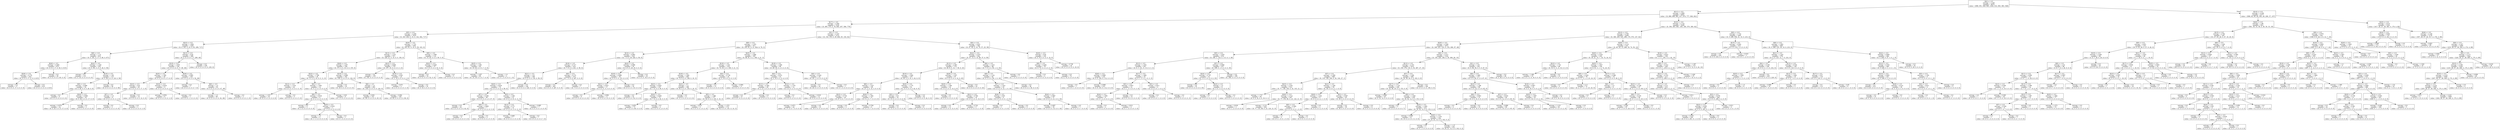 digraph Tree {
node [shape=box] ;
0 [label="X[2] <= 0.5\nentropy = 3.169\nsamples = 8670\nvalue = [998, 951, 928, 965, 1000, 914, 983, 983, 948]"] ;
1 [label="X[11] <= 0.5\nentropy = 2.969\nsamples = 6493\nvalue = [0, 889, 868, 881, 417, 874, 777, 946, 841]"] ;
0 -> 1 [labeldistance=2.5, labelangle=45, headlabel="True"] ;
2 [label="X[17] <= 0.5\nentropy = 2.584\nsamples = 3194\nvalue = [0, 495, 375, 0, 78, 694, 207, 566, 779]"] ;
1 -> 2 ;
3 [label="X[5] <= 0.5\nentropy = 2.208\nsamples = 1919\nvalue = [0, 343, 222, 0, 33, 0, 142, 462, 717]"] ;
2 -> 3 ;
4 [label="X[23] <= 0.5\nentropy = 1.694\nsamples = 1283\nvalue = [0, 0, 161, 0, 23, 0, 83, 299, 717]"] ;
3 -> 4 ;
5 [label="X[8] <= 0.5\nentropy = 1.15\nsamples = 915\nvalue = [0, 0, 161, 0, 17, 0, 66, 0, 671]"] ;
4 -> 5 ;
6 [label="X[20] <= 0.5\nentropy = 0.494\nsamples = 672\nvalue = [0, 0, 0, 0, 17, 0, 40, 0, 615]"] ;
5 -> 6 ;
7 [label="X[26] <= 0.5\nentropy = 0.179\nsamples = 632\nvalue = [0, 0, 0, 0, 17, 0, 0, 0, 615]"] ;
6 -> 7 ;
8 [label="entropy = 0.0\nsamples = 17\nvalue = [0, 0, 0, 0, 17, 0, 0, 0, 0]"] ;
7 -> 8 ;
9 [label="entropy = 0.0\nsamples = 615\nvalue = [0, 0, 0, 0, 0, 0, 0, 0, 615]"] ;
7 -> 9 ;
10 [label="entropy = 0.0\nsamples = 40\nvalue = [0, 0, 0, 0, 0, 0, 40, 0, 0]"] ;
6 -> 10 ;
11 [label="X[22] <= 0.5\nentropy = 1.226\nsamples = 243\nvalue = [0, 0, 161, 0, 0, 0, 26, 0, 56]"] ;
5 -> 11 ;
12 [label="entropy = 0.0\nsamples = 133\nvalue = [0, 0, 133, 0, 0, 0, 0, 0, 0]"] ;
11 -> 12 ;
13 [label="X[19] <= 0.5\nentropy = 1.49\nsamples = 110\nvalue = [0, 0, 28, 0, 0, 0, 26, 0, 56]"] ;
11 -> 13 ;
14 [label="X[9] <= 0.5\nentropy = 0.999\nsamples = 54\nvalue = [0, 0, 28, 0, 0, 0, 26, 0, 0]"] ;
13 -> 14 ;
15 [label="entropy = 0.0\nsamples = 9\nvalue = [0, 0, 0, 0, 0, 0, 9, 0, 0]"] ;
14 -> 15 ;
16 [label="X[24] <= 0.5\nentropy = 0.956\nsamples = 45\nvalue = [0, 0, 28, 0, 0, 0, 17, 0, 0]"] ;
14 -> 16 ;
17 [label="entropy = 0.974\nsamples = 42\nvalue = [0, 0, 25, 0, 0, 0, 17, 0, 0]"] ;
16 -> 17 ;
18 [label="entropy = 0.0\nsamples = 3\nvalue = [0, 0, 3, 0, 0, 0, 0, 0, 0]"] ;
16 -> 18 ;
19 [label="entropy = 0.0\nsamples = 56\nvalue = [0, 0, 0, 0, 0, 0, 0, 0, 56]"] ;
13 -> 19 ;
20 [label="X[13] <= 0.5\nentropy = 0.92\nsamples = 368\nvalue = [0, 0, 0, 0, 6, 0, 17, 299, 46]"] ;
4 -> 20 ;
21 [label="X[19] <= 0.5\nentropy = 1.635\nsamples = 129\nvalue = [0, 0, 0, 0, 6, 0, 17, 60, 46]"] ;
20 -> 21 ;
22 [label="X[25] <= 0.5\nentropy = 1.392\nsamples = 29\nvalue = [0, 0, 0, 0, 6, 0, 17, 6, 0]"] ;
21 -> 22 ;
23 [label="X[10] <= 0.5\nentropy = 0.61\nsamples = 20\nvalue = [0, 0, 0, 0, 0, 0, 17, 3, 0]"] ;
22 -> 23 ;
24 [label="X[7] <= 0.5\nentropy = 1.0\nsamples = 6\nvalue = [0, 0, 0, 0, 0, 0, 3, 3, 0]"] ;
23 -> 24 ;
25 [label="entropy = 0.0\nsamples = 3\nvalue = [0, 0, 0, 0, 0, 0, 3, 0, 0]"] ;
24 -> 25 ;
26 [label="entropy = 0.0\nsamples = 3\nvalue = [0, 0, 0, 0, 0, 0, 0, 3, 0]"] ;
24 -> 26 ;
27 [label="entropy = 0.0\nsamples = 14\nvalue = [0, 0, 0, 0, 0, 0, 14, 0, 0]"] ;
23 -> 27 ;
28 [label="X[16] <= 0.5\nentropy = 0.918\nsamples = 9\nvalue = [0, 0, 0, 0, 6, 0, 0, 3, 0]"] ;
22 -> 28 ;
29 [label="entropy = 0.954\nsamples = 8\nvalue = [0, 0, 0, 0, 5, 0, 0, 3, 0]"] ;
28 -> 29 ;
30 [label="entropy = 0.0\nsamples = 1\nvalue = [0, 0, 0, 0, 1, 0, 0, 0, 0]"] ;
28 -> 30 ;
31 [label="X[26] <= 0.5\nentropy = 0.995\nsamples = 100\nvalue = [0, 0, 0, 0, 0, 0, 0, 54, 46]"] ;
21 -> 31 ;
32 [label="entropy = 0.0\nsamples = 7\nvalue = [0, 0, 0, 0, 0, 0, 0, 7, 0]"] ;
31 -> 32 ;
33 [label="X[8] <= 0.5\nentropy = 1.0\nsamples = 93\nvalue = [0, 0, 0, 0, 0, 0, 0, 47, 46]"] ;
31 -> 33 ;
34 [label="entropy = 1.0\nsamples = 90\nvalue = [0, 0, 0, 0, 0, 0, 0, 44, 46]"] ;
33 -> 34 ;
35 [label="entropy = 0.0\nsamples = 3\nvalue = [0, 0, 0, 0, 0, 0, 0, 3, 0]"] ;
33 -> 35 ;
36 [label="entropy = 0.0\nsamples = 239\nvalue = [0, 0, 0, 0, 0, 0, 0, 239, 0]"] ;
20 -> 36 ;
37 [label="X[20] <= 0.5\nentropy = 1.721\nsamples = 636\nvalue = [0, 343, 61, 0, 10, 0, 59, 163, 0]"] ;
3 -> 37 ;
38 [label="X[13] <= 0.5\nentropy = 1.237\nsamples = 517\nvalue = [0, 328, 21, 0, 10, 0, 0, 158, 0]"] ;
37 -> 38 ;
39 [label="X[26] <= 0.5\nentropy = 1.207\nsamples = 338\nvalue = [0, 171, 2, 0, 10, 0, 0, 155, 0]"] ;
38 -> 39 ;
40 [label="X[22] <= 0.5\nentropy = 1.798\nsamples = 36\nvalue = [0, 13, 2, 0, 10, 0, 0, 11, 0]"] ;
39 -> 40 ;
41 [label="X[12] <= 0.5\nentropy = 1.516\nsamples = 24\nvalue = [0, 8, 0, 0, 5, 0, 0, 11, 0]"] ;
40 -> 41 ;
42 [label="entropy = 1.557\nsamples = 19\nvalue = [0, 8, 0, 0, 5, 0, 0, 6, 0]"] ;
41 -> 42 ;
43 [label="entropy = 0.0\nsamples = 5\nvalue = [0, 0, 0, 0, 0, 0, 0, 5, 0]"] ;
41 -> 43 ;
44 [label="X[0] <= 0.5\nentropy = 1.483\nsamples = 12\nvalue = [0, 5, 2, 0, 5, 0, 0, 0, 0]"] ;
40 -> 44 ;
45 [label="X[8] <= 0.5\nentropy = 0.918\nsamples = 6\nvalue = [0, 4, 2, 0, 0, 0, 0, 0, 0]"] ;
44 -> 45 ;
46 [label="entropy = 0.0\nsamples = 3\nvalue = [0, 3, 0, 0, 0, 0, 0, 0, 0]"] ;
45 -> 46 ;
47 [label="X[25] <= 0.5\nentropy = 0.918\nsamples = 3\nvalue = [0, 1, 2, 0, 0, 0, 0, 0, 0]"] ;
45 -> 47 ;
48 [label="entropy = 1.0\nsamples = 2\nvalue = [0, 1, 1, 0, 0, 0, 0, 0, 0]"] ;
47 -> 48 ;
49 [label="entropy = 0.0\nsamples = 1\nvalue = [0, 0, 1, 0, 0, 0, 0, 0, 0]"] ;
47 -> 49 ;
50 [label="entropy = 0.65\nsamples = 6\nvalue = [0, 1, 0, 0, 5, 0, 0, 0, 0]"] ;
44 -> 50 ;
51 [label="X[19] <= 0.5\nentropy = 0.998\nsamples = 302\nvalue = [0, 158, 0, 0, 0, 0, 0, 144, 0]"] ;
39 -> 51 ;
52 [label="entropy = 0.0\nsamples = 19\nvalue = [0, 19, 0, 0, 0, 0, 0, 0, 0]"] ;
51 -> 52 ;
53 [label="X[6] <= 0.5\nentropy = 1.0\nsamples = 283\nvalue = [0, 139, 0, 0, 0, 0, 0, 144, 0]"] ;
51 -> 53 ;
54 [label="entropy = 0.991\nsamples = 101\nvalue = [0, 56, 0, 0, 0, 0, 0, 45, 0]"] ;
53 -> 54 ;
55 [label="entropy = 0.994\nsamples = 182\nvalue = [0, 83, 0, 0, 0, 0, 0, 99, 0]"] ;
53 -> 55 ;
56 [label="X[23] <= 0.5\nentropy = 0.608\nsamples = 179\nvalue = [0, 157, 19, 0, 0, 0, 0, 3, 0]"] ;
38 -> 56 ;
57 [label="entropy = 0.0\nsamples = 155\nvalue = [0, 155, 0, 0, 0, 0, 0, 0, 0]"] ;
56 -> 57 ;
58 [label="X[19] <= 0.5\nentropy = 0.941\nsamples = 24\nvalue = [0, 2, 19, 0, 0, 0, 0, 3, 0]"] ;
56 -> 58 ;
59 [label="entropy = 0.971\nsamples = 5\nvalue = [0, 2, 0, 0, 0, 0, 0, 3, 0]"] ;
58 -> 59 ;
60 [label="entropy = 0.0\nsamples = 19\nvalue = [0, 0, 19, 0, 0, 0, 0, 0, 0]"] ;
58 -> 60 ;
61 [label="X[9] <= 0.5\nentropy = 1.599\nsamples = 119\nvalue = [0, 15, 40, 0, 0, 0, 59, 5, 0]"] ;
37 -> 61 ;
62 [label="X[22] <= 0.5\nentropy = 0.429\nsamples = 57\nvalue = [0, 5, 0, 0, 0, 0, 52, 0, 0]"] ;
61 -> 62 ;
63 [label="entropy = 0.0\nsamples = 52\nvalue = [0, 0, 0, 0, 0, 0, 52, 0, 0]"] ;
62 -> 63 ;
64 [label="entropy = 0.0\nsamples = 5\nvalue = [0, 5, 0, 0, 0, 0, 0, 0, 0]"] ;
62 -> 64 ;
65 [label="X[25] <= 0.5\nentropy = 1.481\nsamples = 62\nvalue = [0, 10, 40, 0, 0, 0, 7, 5, 0]"] ;
61 -> 65 ;
66 [label="entropy = 1.457\nsamples = 60\nvalue = [0, 10, 39, 0, 0, 0, 7, 4, 0]"] ;
65 -> 66 ;
67 [label="entropy = 1.0\nsamples = 2\nvalue = [0, 0, 1, 0, 0, 0, 0, 1, 0]"] ;
65 -> 67 ;
68 [label="X[1] <= 0.5\nentropy = 2.107\nsamples = 1275\nvalue = [0, 152, 153, 0, 45, 694, 65, 104, 62]"] ;
2 -> 68 ;
69 [label="X[8] <= 0.5\nentropy = 1.553\nsamples = 911\nvalue = [0, 105, 61, 0, 31, 624, 8, 79, 3]"] ;
68 -> 69 ;
70 [label="X[14] <= 0.5\nentropy = 0.962\nsamples = 524\nvalue = [0, 7, 0, 0, 29, 426, 4, 58, 0]"] ;
69 -> 70 ;
71 [label="X[18] <= 0.5\nentropy = 0.717\nsamples = 470\nvalue = [0, 7, 0, 0, 0, 401, 4, 58, 0]"] ;
70 -> 71 ;
72 [label="X[21] <= 0.5\nentropy = 1.01\nsamples = 196\nvalue = [0, 0, 0, 0, 0, 134, 4, 58, 0]"] ;
71 -> 72 ;
73 [label="X[20] <= 0.5\nentropy = 0.818\nsamples = 70\nvalue = [0, 0, 0, 0, 0, 8, 4, 58, 0]"] ;
72 -> 73 ;
74 [label="X[7] <= 0.5\nentropy = 0.246\nsamples = 49\nvalue = [0, 0, 0, 0, 0, 2, 0, 47, 0]"] ;
73 -> 74 ;
75 [label="entropy = 0.0\nsamples = 42\nvalue = [0, 0, 0, 0, 0, 0, 0, 42, 0]"] ;
74 -> 75 ;
76 [label="X[9] <= 0.5\nentropy = 0.863\nsamples = 7\nvalue = [0, 0, 0, 0, 0, 2, 0, 5, 0]"] ;
74 -> 76 ;
77 [label="entropy = 0.0\nsamples = 5\nvalue = [0, 0, 0, 0, 0, 0, 0, 5, 0]"] ;
76 -> 77 ;
78 [label="entropy = 0.0\nsamples = 2\nvalue = [0, 0, 0, 0, 0, 2, 0, 0, 0]"] ;
76 -> 78 ;
79 [label="X[3] <= 0.5\nentropy = 1.461\nsamples = 21\nvalue = [0, 0, 0, 0, 0, 6, 4, 11, 0]"] ;
73 -> 79 ;
80 [label="X[12] <= 0.5\nentropy = 0.75\nsamples = 14\nvalue = [0, 0, 0, 0, 0, 3, 0, 11, 0]"] ;
79 -> 80 ;
81 [label="entropy = 0.985\nsamples = 7\nvalue = [0, 0, 0, 0, 0, 3, 0, 4, 0]"] ;
80 -> 81 ;
82 [label="entropy = 0.0\nsamples = 7\nvalue = [0, 0, 0, 0, 0, 0, 0, 7, 0]"] ;
80 -> 82 ;
83 [label="entropy = 0.985\nsamples = 7\nvalue = [0, 0, 0, 0, 0, 3, 4, 0, 0]"] ;
79 -> 83 ;
84 [label="entropy = 0.0\nsamples = 126\nvalue = [0, 0, 0, 0, 0, 126, 0, 0, 0]"] ;
72 -> 84 ;
85 [label="X[6] <= 0.5\nentropy = 0.172\nsamples = 274\nvalue = [0, 7, 0, 0, 0, 267, 0, 0, 0]"] ;
71 -> 85 ;
86 [label="entropy = 0.0\nsamples = 267\nvalue = [0, 0, 0, 0, 0, 267, 0, 0, 0]"] ;
85 -> 86 ;
87 [label="entropy = 0.0\nsamples = 7\nvalue = [0, 7, 0, 0, 0, 0, 0, 0, 0]"] ;
85 -> 87 ;
88 [label="X[22] <= 0.5\nentropy = 0.996\nsamples = 54\nvalue = [0, 0, 0, 0, 29, 25, 0, 0, 0]"] ;
70 -> 88 ;
89 [label="X[18] <= 0.5\nentropy = 0.888\nsamples = 36\nvalue = [0, 0, 0, 0, 11, 25, 0, 0, 0]"] ;
88 -> 89 ;
90 [label="X[21] <= 0.5\nentropy = 0.937\nsamples = 17\nvalue = [0, 0, 0, 0, 11, 6, 0, 0, 0]"] ;
89 -> 90 ;
91 [label="entropy = 0.0\nsamples = 6\nvalue = [0, 0, 0, 0, 6, 0, 0, 0, 0]"] ;
90 -> 91 ;
92 [label="entropy = 0.994\nsamples = 11\nvalue = [0, 0, 0, 0, 5, 6, 0, 0, 0]"] ;
90 -> 92 ;
93 [label="entropy = 0.0\nsamples = 19\nvalue = [0, 0, 0, 0, 0, 19, 0, 0, 0]"] ;
89 -> 93 ;
94 [label="entropy = 0.0\nsamples = 18\nvalue = [0, 0, 0, 0, 18, 0, 0, 0, 0]"] ;
88 -> 94 ;
95 [label="X[25] <= 0.5\nentropy = 1.806\nsamples = 387\nvalue = [0, 98, 61, 0, 2, 198, 4, 21, 3]"] ;
69 -> 95 ;
96 [label="X[19] <= 0.5\nentropy = 1.521\nsamples = 319\nvalue = [0, 72, 25, 0, 0, 198, 0, 21, 3]"] ;
95 -> 96 ;
97 [label="X[18] <= 0.5\nentropy = 1.292\nsamples = 295\nvalue = [0, 72, 6, 0, 0, 198, 0, 16, 3]"] ;
96 -> 97 ;
98 [label="X[23] <= 0.5\nentropy = 0.655\nsamples = 107\nvalue = [0, 7, 6, 0, 0, 94, 0, 0, 0]"] ;
97 -> 98 ;
99 [label="entropy = 0.0\nsamples = 32\nvalue = [0, 0, 0, 0, 0, 32, 0, 0, 0]"] ;
98 -> 99 ;
100 [label="X[24] <= 0.5\nentropy = 0.838\nsamples = 75\nvalue = [0, 7, 6, 0, 0, 62, 0, 0, 0]"] ;
98 -> 100 ;
101 [label="entropy = 0.853\nsamples = 73\nvalue = [0, 7, 6, 0, 0, 60, 0, 0, 0]"] ;
100 -> 101 ;
102 [label="entropy = 0.0\nsamples = 2\nvalue = [0, 0, 0, 0, 0, 2, 0, 0, 0]"] ;
100 -> 102 ;
103 [label="X[23] <= 0.5\nentropy = 1.4\nsamples = 188\nvalue = [0, 65, 0, 0, 0, 104, 0, 16, 3]"] ;
97 -> 103 ;
104 [label="entropy = 0.0\nsamples = 11\nvalue = [0, 11, 0, 0, 0, 0, 0, 0, 0]"] ;
103 -> 104 ;
105 [label="X[5] <= 0.5\nentropy = 1.386\nsamples = 177\nvalue = [0, 54, 0, 0, 0, 104, 0, 16, 3]"] ;
103 -> 105 ;
106 [label="entropy = 0.971\nsamples = 5\nvalue = [0, 0, 0, 0, 0, 3, 0, 2, 0]"] ;
105 -> 106 ;
107 [label="entropy = 1.372\nsamples = 172\nvalue = [0, 54, 0, 0, 0, 101, 0, 14, 3]"] ;
105 -> 107 ;
108 [label="X[4] <= 0.5\nentropy = 0.738\nsamples = 24\nvalue = [0, 0, 19, 0, 0, 0, 0, 5, 0]"] ;
96 -> 108 ;
109 [label="entropy = 0.0\nsamples = 13\nvalue = [0, 0, 13, 0, 0, 0, 0, 0, 0]"] ;
108 -> 109 ;
110 [label="entropy = 0.994\nsamples = 11\nvalue = [0, 0, 6, 0, 0, 0, 0, 5, 0]"] ;
108 -> 110 ;
111 [label="X[19] <= 0.5\nentropy = 1.406\nsamples = 68\nvalue = [0, 26, 36, 0, 2, 0, 4, 0, 0]"] ;
95 -> 111 ;
112 [label="X[4] <= 0.5\nentropy = 0.972\nsamples = 43\nvalue = [0, 2, 35, 0, 2, 0, 4, 0, 0]"] ;
111 -> 112 ;
113 [label="X[13] <= 0.5\nentropy = 0.362\nsamples = 29\nvalue = [0, 2, 27, 0, 0, 0, 0, 0, 0]"] ;
112 -> 113 ;
114 [label="entropy = 0.0\nsamples = 27\nvalue = [0, 0, 27, 0, 0, 0, 0, 0, 0]"] ;
113 -> 114 ;
115 [label="entropy = 0.0\nsamples = 2\nvalue = [0, 2, 0, 0, 0, 0, 0, 0, 0]"] ;
113 -> 115 ;
116 [label="X[12] <= 0.5\nentropy = 1.379\nsamples = 14\nvalue = [0, 0, 8, 0, 2, 0, 4, 0, 0]"] ;
112 -> 116 ;
117 [label="entropy = 0.0\nsamples = 2\nvalue = [0, 0, 0, 0, 2, 0, 0, 0, 0]"] ;
116 -> 117 ;
118 [label="entropy = 0.918\nsamples = 12\nvalue = [0, 0, 8, 0, 0, 0, 4, 0, 0]"] ;
116 -> 118 ;
119 [label="X[4] <= 0.5\nentropy = 0.242\nsamples = 25\nvalue = [0, 24, 1, 0, 0, 0, 0, 0, 0]"] ;
111 -> 119 ;
120 [label="entropy = 0.0\nsamples = 24\nvalue = [0, 24, 0, 0, 0, 0, 0, 0, 0]"] ;
119 -> 120 ;
121 [label="entropy = 0.0\nsamples = 1\nvalue = [0, 0, 1, 0, 0, 0, 0, 0, 0]"] ;
119 -> 121 ;
122 [label="X[4] <= 0.5\nentropy = 2.631\nsamples = 364\nvalue = [0, 47, 92, 0, 14, 70, 57, 25, 59]"] ;
68 -> 122 ;
123 [label="X[22] <= 0.5\nentropy = 2.474\nsamples = 262\nvalue = [0, 47, 13, 0, 14, 66, 57, 6, 59]"] ;
122 -> 123 ;
124 [label="X[13] <= 0.5\nentropy = 2.363\nsamples = 174\nvalue = [0, 40, 8, 0, 14, 7, 56, 6, 43]"] ;
123 -> 124 ;
125 [label="X[10] <= 0.5\nentropy = 1.929\nsamples = 107\nvalue = [0, 40, 2, 0, 14, 3, 42, 6, 0]"] ;
124 -> 125 ;
126 [label="X[8] <= 0.5\nentropy = 1.427\nsamples = 46\nvalue = [0, 27, 2, 0, 14, 3, 0, 0, 0]"] ;
125 -> 126 ;
127 [label="X[23] <= 0.5\nentropy = 0.734\nsamples = 34\nvalue = [0, 27, 0, 0, 7, 0, 0, 0, 0]"] ;
126 -> 127 ;
128 [label="entropy = 0.871\nsamples = 24\nvalue = [0, 17, 0, 0, 7, 0, 0, 0, 0]"] ;
127 -> 128 ;
129 [label="entropy = 0.0\nsamples = 10\nvalue = [0, 10, 0, 0, 0, 0, 0, 0, 0]"] ;
127 -> 129 ;
130 [label="X[20] <= 0.5\nentropy = 1.384\nsamples = 12\nvalue = [0, 0, 2, 0, 7, 3, 0, 0, 0]"] ;
126 -> 130 ;
131 [label="entropy = 0.0\nsamples = 3\nvalue = [0, 0, 0, 0, 0, 3, 0, 0, 0]"] ;
130 -> 131 ;
132 [label="entropy = 0.764\nsamples = 9\nvalue = [0, 0, 2, 0, 7, 0, 0, 0, 0]"] ;
130 -> 132 ;
133 [label="X[20] <= 0.5\nentropy = 1.175\nsamples = 61\nvalue = [0, 13, 0, 0, 0, 0, 42, 6, 0]"] ;
125 -> 133 ;
134 [label="X[3] <= 0.5\nentropy = 0.9\nsamples = 19\nvalue = [0, 13, 0, 0, 0, 0, 0, 6, 0]"] ;
133 -> 134 ;
135 [label="entropy = 0.0\nsamples = 13\nvalue = [0, 13, 0, 0, 0, 0, 0, 0, 0]"] ;
134 -> 135 ;
136 [label="entropy = 0.0\nsamples = 6\nvalue = [0, 0, 0, 0, 0, 0, 0, 6, 0]"] ;
134 -> 136 ;
137 [label="entropy = 0.0\nsamples = 42\nvalue = [0, 0, 0, 0, 0, 0, 42, 0, 0]"] ;
133 -> 137 ;
138 [label="X[26] <= 0.5\nentropy = 1.437\nsamples = 67\nvalue = [0, 0, 6, 0, 0, 4, 14, 0, 43]"] ;
124 -> 138 ;
139 [label="X[20] <= 0.5\nentropy = 1.384\nsamples = 24\nvalue = [0, 0, 6, 0, 0, 4, 14, 0, 0]"] ;
138 -> 139 ;
140 [label="entropy = 0.0\nsamples = 6\nvalue = [0, 0, 6, 0, 0, 0, 0, 0, 0]"] ;
139 -> 140 ;
141 [label="X[21] <= 0.5\nentropy = 0.764\nsamples = 18\nvalue = [0, 0, 0, 0, 0, 4, 14, 0, 0]"] ;
139 -> 141 ;
142 [label="entropy = 0.0\nsamples = 13\nvalue = [0, 0, 0, 0, 0, 0, 13, 0, 0]"] ;
141 -> 142 ;
143 [label="entropy = 0.722\nsamples = 5\nvalue = [0, 0, 0, 0, 0, 4, 1, 0, 0]"] ;
141 -> 143 ;
144 [label="entropy = 0.0\nsamples = 43\nvalue = [0, 0, 0, 0, 0, 0, 0, 0, 43]"] ;
138 -> 144 ;
145 [label="X[6] <= 0.5\nentropy = 1.433\nsamples = 88\nvalue = [0, 7, 5, 0, 0, 59, 1, 0, 16]"] ;
123 -> 145 ;
146 [label="X[9] <= 0.5\nentropy = 1.122\nsamples = 81\nvalue = [0, 0, 5, 0, 0, 59, 1, 0, 16]"] ;
145 -> 146 ;
147 [label="X[7] <= 0.5\nentropy = 1.523\nsamples = 43\nvalue = [0, 0, 5, 0, 0, 21, 1, 0, 16]"] ;
146 -> 147 ;
148 [label="X[26] <= 0.5\nentropy = 0.65\nsamples = 6\nvalue = [0, 0, 5, 0, 0, 0, 1, 0, 0]"] ;
147 -> 148 ;
149 [label="entropy = 0.0\nsamples = 1\nvalue = [0, 0, 0, 0, 0, 0, 1, 0, 0]"] ;
148 -> 149 ;
150 [label="entropy = 0.0\nsamples = 5\nvalue = [0, 0, 5, 0, 0, 0, 0, 0, 0]"] ;
148 -> 150 ;
151 [label="X[24] <= 0.5\nentropy = 0.987\nsamples = 37\nvalue = [0, 0, 0, 0, 0, 21, 0, 0, 16]"] ;
147 -> 151 ;
152 [label="entropy = 0.997\nsamples = 30\nvalue = [0, 0, 0, 0, 0, 14, 0, 0, 16]"] ;
151 -> 152 ;
153 [label="entropy = 0.0\nsamples = 7\nvalue = [0, 0, 0, 0, 0, 7, 0, 0, 0]"] ;
151 -> 153 ;
154 [label="entropy = 0.0\nsamples = 38\nvalue = [0, 0, 0, 0, 0, 38, 0, 0, 0]"] ;
146 -> 154 ;
155 [label="entropy = 0.0\nsamples = 7\nvalue = [0, 7, 0, 0, 0, 0, 0, 0, 0]"] ;
145 -> 155 ;
156 [label="X[18] <= 0.5\nentropy = 0.92\nsamples = 102\nvalue = [0, 0, 79, 0, 0, 4, 0, 19, 0]"] ;
122 -> 156 ;
157 [label="X[8] <= 0.5\nentropy = 0.292\nsamples = 78\nvalue = [0, 0, 74, 0, 0, 4, 0, 0, 0]"] ;
156 -> 157 ;
158 [label="entropy = 0.0\nsamples = 4\nvalue = [0, 0, 0, 0, 0, 4, 0, 0, 0]"] ;
157 -> 158 ;
159 [label="entropy = 0.0\nsamples = 74\nvalue = [0, 0, 74, 0, 0, 0, 0, 0, 0]"] ;
157 -> 159 ;
160 [label="entropy = 0.738\nsamples = 24\nvalue = [0, 0, 5, 0, 0, 0, 0, 19, 0]"] ;
156 -> 160 ;
161 [label="X[19] <= 0.5\nentropy = 2.755\nsamples = 3299\nvalue = [0, 394, 493, 881, 339, 180, 570, 380, 62]"] ;
1 -> 161 ;
162 [label="X[14] <= 0.5\nentropy = 2.785\nsamples = 2206\nvalue = [0, 389, 245, 325, 298, 170, 570, 147, 62]"] ;
161 -> 162 ;
163 [label="X[20] <= 0.5\nentropy = 2.528\nsamples = 1673\nvalue = [0, 349, 221, 310, 0, 152, 496, 97, 48]"] ;
162 -> 163 ;
164 [label="X[5] <= 0.5\nentropy = 1.878\nsamples = 478\nvalue = [0, 199, 1, 124, 0, 113, 0, 3, 38]"] ;
163 -> 164 ;
165 [label="X[13] <= 0.5\nentropy = 1.202\nsamples = 241\nvalue = [0, 0, 1, 121, 0, 113, 0, 3, 3]"] ;
164 -> 165 ;
166 [label="X[26] <= 0.5\nentropy = 0.999\nsamples = 216\nvalue = [0, 0, 0, 104, 0, 112, 0, 0, 0]"] ;
165 -> 166 ;
167 [label="entropy = 0.0\nsamples = 1\nvalue = [0, 0, 0, 1, 0, 0, 0, 0, 0]"] ;
166 -> 167 ;
168 [label="entropy = 0.999\nsamples = 215\nvalue = [0, 0, 0, 103, 0, 112, 0, 0, 0]"] ;
166 -> 168 ;
169 [label="X[17] <= 0.5\nentropy = 1.484\nsamples = 25\nvalue = [0, 0, 1, 17, 0, 1, 0, 3, 3]"] ;
165 -> 169 ;
170 [label="X[3] <= 0.5\nentropy = 0.857\nsamples = 21\nvalue = [0, 0, 1, 17, 0, 0, 0, 3, 0]"] ;
169 -> 170 ;
171 [label="X[24] <= 0.5\nentropy = 1.459\nsamples = 6\nvalue = [0, 0, 1, 2, 0, 0, 0, 3, 0]"] ;
170 -> 171 ;
172 [label="entropy = 0.0\nsamples = 2\nvalue = [0, 0, 0, 2, 0, 0, 0, 0, 0]"] ;
171 -> 172 ;
173 [label="entropy = 0.811\nsamples = 4\nvalue = [0, 0, 1, 0, 0, 0, 0, 3, 0]"] ;
171 -> 173 ;
174 [label="entropy = 0.0\nsamples = 15\nvalue = [0, 0, 0, 15, 0, 0, 0, 0, 0]"] ;
170 -> 174 ;
175 [label="X[3] <= 0.5\nentropy = 0.811\nsamples = 4\nvalue = [0, 0, 0, 0, 0, 1, 0, 0, 3]"] ;
169 -> 175 ;
176 [label="entropy = 0.0\nsamples = 1\nvalue = [0, 0, 0, 0, 0, 1, 0, 0, 0]"] ;
175 -> 176 ;
177 [label="entropy = 0.0\nsamples = 3\nvalue = [0, 0, 0, 0, 0, 0, 0, 0, 3]"] ;
175 -> 177 ;
178 [label="X[7] <= 0.5\nentropy = 0.699\nsamples = 237\nvalue = [0, 199, 0, 3, 0, 0, 0, 0, 35]"] ;
164 -> 178 ;
179 [label="X[24] <= 0.5\nentropy = 0.747\nsamples = 41\nvalue = [0, 3, 0, 3, 0, 0, 0, 0, 35]"] ;
178 -> 179 ;
180 [label="entropy = 0.0\nsamples = 35\nvalue = [0, 0, 0, 0, 0, 0, 0, 0, 35]"] ;
179 -> 180 ;
181 [label="X[23] <= 0.5\nentropy = 1.0\nsamples = 6\nvalue = [0, 3, 0, 3, 0, 0, 0, 0, 0]"] ;
179 -> 181 ;
182 [label="entropy = 0.0\nsamples = 3\nvalue = [0, 3, 0, 0, 0, 0, 0, 0, 0]"] ;
181 -> 182 ;
183 [label="entropy = 0.0\nsamples = 3\nvalue = [0, 0, 0, 3, 0, 0, 0, 0, 0]"] ;
181 -> 183 ;
184 [label="entropy = 0.0\nsamples = 196\nvalue = [0, 196, 0, 0, 0, 0, 0, 0, 0]"] ;
178 -> 184 ;
185 [label="X[4] <= 0.5\nentropy = 2.277\nsamples = 1195\nvalue = [0, 150, 220, 186, 0, 39, 496, 94, 10]"] ;
163 -> 185 ;
186 [label="X[13] <= 0.5\nentropy = 2.103\nsamples = 1012\nvalue = [0, 150, 174, 130, 0, 34, 487, 27, 10]"] ;
185 -> 186 ;
187 [label="X[7] <= 0.5\nentropy = 2.389\nsamples = 566\nvalue = [0, 116, 138, 106, 0, 34, 144, 27, 1]"] ;
186 -> 187 ;
188 [label="X[23] <= 0.5\nentropy = 2.352\nsamples = 512\nvalue = [0, 77, 138, 100, 0, 32, 143, 21, 1]"] ;
187 -> 188 ;
189 [label="entropy = 1.757\nsamples = 65\nvalue = [0, 0, 4, 32, 0, 9, 19, 0, 1]"] ;
188 -> 189 ;
190 [label="X[26] <= 0.5\nentropy = 2.312\nsamples = 447\nvalue = [0, 77, 134, 68, 0, 23, 124, 21, 0]"] ;
188 -> 190 ;
191 [label="entropy = 0.918\nsamples = 3\nvalue = [0, 0, 1, 2, 0, 0, 0, 0, 0]"] ;
190 -> 191 ;
192 [label="entropy = 2.311\nsamples = 444\nvalue = [0, 77, 133, 66, 0, 23, 124, 21, 0]"] ;
190 -> 192 ;
193 [label="X[23] <= 0.5\nentropy = 1.326\nsamples = 54\nvalue = [0, 39, 0, 6, 0, 2, 1, 6, 0]"] ;
187 -> 193 ;
194 [label="X[26] <= 0.5\nentropy = 1.224\nsamples = 9\nvalue = [0, 0, 0, 6, 0, 2, 1, 0, 0]"] ;
193 -> 194 ;
195 [label="X[0] <= 0.5\nentropy = 0.592\nsamples = 7\nvalue = [0, 0, 0, 6, 0, 0, 1, 0, 0]"] ;
194 -> 195 ;
196 [label="entropy = 1.0\nsamples = 2\nvalue = [0, 0, 0, 1, 0, 0, 1, 0, 0]"] ;
195 -> 196 ;
197 [label="entropy = 0.0\nsamples = 5\nvalue = [0, 0, 0, 5, 0, 0, 0, 0, 0]"] ;
195 -> 197 ;
198 [label="entropy = 0.0\nsamples = 2\nvalue = [0, 0, 0, 0, 0, 2, 0, 0, 0]"] ;
194 -> 198 ;
199 [label="X[3] <= 0.5\nentropy = 0.567\nsamples = 45\nvalue = [0, 39, 0, 0, 0, 0, 0, 6, 0]"] ;
193 -> 199 ;
200 [label="entropy = 0.0\nsamples = 39\nvalue = [0, 39, 0, 0, 0, 0, 0, 0, 0]"] ;
199 -> 200 ;
201 [label="entropy = 0.0\nsamples = 6\nvalue = [0, 0, 0, 0, 0, 0, 0, 6, 0]"] ;
199 -> 201 ;
202 [label="X[7] <= 0.5\nentropy = 1.208\nsamples = 446\nvalue = [0, 34, 36, 24, 0, 0, 343, 0, 9]"] ;
186 -> 202 ;
203 [label="X[17] <= 0.5\nentropy = 1.719\nsamples = 256\nvalue = [0, 34, 36, 24, 0, 0, 153, 0, 9]"] ;
202 -> 203 ;
204 [label="entropy = 0.996\nsamples = 26\nvalue = [0, 0, 14, 12, 0, 0, 0, 0, 0]"] ;
203 -> 204 ;
205 [label="X[0] <= 0.5\nentropy = 1.528\nsamples = 230\nvalue = [0, 34, 22, 12, 0, 0, 153, 0, 9]"] ;
203 -> 205 ;
206 [label="entropy = 0.0\nsamples = 7\nvalue = [0, 0, 0, 0, 0, 0, 0, 0, 7]"] ;
205 -> 206 ;
207 [label="X[23] <= 0.5\nentropy = 1.404\nsamples = 223\nvalue = [0, 34, 22, 12, 0, 0, 153, 0, 2]"] ;
205 -> 207 ;
208 [label="entropy = 0.998\nsamples = 21\nvalue = [0, 10, 0, 0, 0, 0, 11, 0, 0]"] ;
207 -> 208 ;
209 [label="X[26] <= 0.5\nentropy = 1.379\nsamples = 202\nvalue = [0, 24, 22, 12, 0, 0, 142, 0, 2]"] ;
207 -> 209 ;
210 [label="entropy = 0.0\nsamples = 1\nvalue = [0, 0, 1, 0, 0, 0, 0, 0, 0]"] ;
209 -> 210 ;
211 [label="entropy = 1.37\nsamples = 201\nvalue = [0, 24, 21, 12, 0, 0, 142, 0, 2]"] ;
209 -> 211 ;
212 [label="entropy = 0.0\nsamples = 190\nvalue = [0, 0, 0, 0, 0, 0, 190, 0, 0]"] ;
202 -> 212 ;
213 [label="X[1] <= 0.5\nentropy = 1.91\nsamples = 183\nvalue = [0, 0, 46, 56, 0, 5, 9, 67, 0]"] ;
185 -> 213 ;
214 [label="X[6] <= 0.5\nentropy = 1.465\nsamples = 137\nvalue = [0, 0, 0, 56, 0, 5, 9, 67, 0]"] ;
213 -> 214 ;
215 [label="X[23] <= 0.5\nentropy = 1.188\nsamples = 96\nvalue = [0, 0, 0, 22, 0, 0, 9, 65, 0]"] ;
214 -> 215 ;
216 [label="X[8] <= 0.5\nentropy = 0.863\nsamples = 14\nvalue = [0, 0, 0, 10, 0, 0, 4, 0, 0]"] ;
215 -> 216 ;
217 [label="entropy = 0.0\nsamples = 4\nvalue = [0, 0, 0, 0, 0, 0, 4, 0, 0]"] ;
216 -> 217 ;
218 [label="entropy = 0.0\nsamples = 10\nvalue = [0, 0, 0, 10, 0, 0, 0, 0, 0]"] ;
216 -> 218 ;
219 [label="X[7] <= 0.5\nentropy = 0.918\nsamples = 82\nvalue = [0, 0, 0, 12, 0, 0, 5, 65, 0]"] ;
215 -> 219 ;
220 [label="entropy = 0.868\nsamples = 80\nvalue = [0, 0, 0, 10, 0, 0, 5, 65, 0]"] ;
219 -> 220 ;
221 [label="entropy = 0.0\nsamples = 2\nvalue = [0, 0, 0, 2, 0, 0, 0, 0, 0]"] ;
219 -> 221 ;
222 [label="X[16] <= 0.5\nentropy = 0.807\nsamples = 41\nvalue = [0, 0, 0, 34, 0, 5, 0, 2, 0]"] ;
214 -> 222 ;
223 [label="X[25] <= 0.5\nentropy = 1.097\nsamples = 25\nvalue = [0, 0, 0, 18, 0, 5, 0, 2, 0]"] ;
222 -> 223 ;
224 [label="entropy = 1.123\nsamples = 24\nvalue = [0, 0, 0, 17, 0, 5, 0, 2, 0]"] ;
223 -> 224 ;
225 [label="entropy = 0.0\nsamples = 1\nvalue = [0, 0, 0, 1, 0, 0, 0, 0, 0]"] ;
223 -> 225 ;
226 [label="entropy = 0.0\nsamples = 16\nvalue = [0, 0, 0, 16, 0, 0, 0, 0, 0]"] ;
222 -> 226 ;
227 [label="entropy = 0.0\nsamples = 46\nvalue = [0, 0, 46, 0, 0, 0, 0, 0, 0]"] ;
213 -> 227 ;
228 [label="X[26] <= 0.5\nentropy = 2.114\nsamples = 533\nvalue = [0, 40, 24, 15, 298, 18, 74, 50, 14]"] ;
162 -> 228 ;
229 [label="X[20] <= 0.5\nentropy = 2.476\nsamples = 195\nvalue = [0, 39, 21, 14, 7, 18, 72, 24, 0]"] ;
228 -> 229 ;
230 [label="X[23] <= 0.5\nentropy = 1.741\nsamples = 66\nvalue = [0, 33, 0, 11, 6, 16, 0, 0, 0]"] ;
229 -> 230 ;
231 [label="entropy = 1.482\nsamples = 33\nvalue = [0, 0, 0, 11, 6, 16, 0, 0, 0]"] ;
230 -> 231 ;
232 [label="entropy = 0.0\nsamples = 33\nvalue = [0, 33, 0, 0, 0, 0, 0, 0, 0]"] ;
230 -> 232 ;
233 [label="X[25] <= 0.5\nentropy = 1.827\nsamples = 129\nvalue = [0, 6, 21, 3, 1, 2, 72, 24, 0]"] ;
229 -> 233 ;
234 [label="X[8] <= 0.5\nentropy = 2.224\nsamples = 76\nvalue = [0, 6, 17, 3, 1, 2, 23, 24, 0]"] ;
233 -> 234 ;
235 [label="entropy = 0.0\nsamples = 4\nvalue = [0, 4, 0, 0, 0, 0, 0, 0, 0]"] ;
234 -> 235 ;
236 [label="entropy = 2.11\nsamples = 72\nvalue = [0, 2, 17, 3, 1, 2, 23, 24, 0]"] ;
234 -> 236 ;
237 [label="X[17] <= 0.5\nentropy = 0.386\nsamples = 53\nvalue = [0, 0, 4, 0, 0, 0, 49, 0, 0]"] ;
233 -> 237 ;
238 [label="X[6] <= 0.5\nentropy = 1.0\nsamples = 6\nvalue = [0, 0, 3, 0, 0, 0, 3, 0, 0]"] ;
237 -> 238 ;
239 [label="entropy = 0.0\nsamples = 3\nvalue = [0, 0, 3, 0, 0, 0, 0, 0, 0]"] ;
238 -> 239 ;
240 [label="entropy = 0.0\nsamples = 3\nvalue = [0, 0, 0, 0, 0, 0, 3, 0, 0]"] ;
238 -> 240 ;
241 [label="X[23] <= 0.5\nentropy = 0.149\nsamples = 47\nvalue = [0, 0, 1, 0, 0, 0, 46, 0, 0]"] ;
237 -> 241 ;
242 [label="X[6] <= 0.5\nentropy = 0.235\nsamples = 26\nvalue = [0, 0, 1, 0, 0, 0, 25, 0, 0]"] ;
241 -> 242 ;
243 [label="entropy = 0.242\nsamples = 25\nvalue = [0, 0, 1, 0, 0, 0, 24, 0, 0]"] ;
242 -> 243 ;
244 [label="entropy = 0.0\nsamples = 1\nvalue = [0, 0, 0, 0, 0, 0, 1, 0, 0]"] ;
242 -> 244 ;
245 [label="entropy = 0.0\nsamples = 21\nvalue = [0, 0, 0, 0, 0, 0, 21, 0, 0]"] ;
241 -> 245 ;
246 [label="X[18] <= 0.5\nentropy = 0.815\nsamples = 338\nvalue = [0, 1, 3, 1, 291, 0, 2, 26, 14]"] ;
228 -> 246 ;
247 [label="X[6] <= 0.5\nentropy = 0.312\nsamples = 228\nvalue = [0, 0, 0, 1, 219, 0, 2, 2, 4]"] ;
246 -> 247 ;
248 [label="X[21] <= 0.5\nentropy = 0.153\nsamples = 213\nvalue = [0, 0, 0, 0, 209, 0, 2, 0, 2]"] ;
247 -> 248 ;
249 [label="X[17] <= 0.5\nentropy = 0.12\nsamples = 212\nvalue = [0, 0, 0, 0, 209, 0, 2, 0, 1]"] ;
248 -> 249 ;
250 [label="entropy = 0.811\nsamples = 4\nvalue = [0, 0, 0, 0, 3, 0, 0, 0, 1]"] ;
249 -> 250 ;
251 [label="X[3] <= 0.5\nentropy = 0.078\nsamples = 208\nvalue = [0, 0, 0, 0, 206, 0, 2, 0, 0]"] ;
249 -> 251 ;
252 [label="X[22] <= 0.5\nentropy = 0.045\nsamples = 204\nvalue = [0, 0, 0, 0, 203, 0, 1, 0, 0]"] ;
251 -> 252 ;
253 [label="entropy = 0.045\nsamples = 202\nvalue = [0, 0, 0, 0, 201, 0, 1, 0, 0]"] ;
252 -> 253 ;
254 [label="entropy = 0.0\nsamples = 2\nvalue = [0, 0, 0, 0, 2, 0, 0, 0, 0]"] ;
252 -> 254 ;
255 [label="entropy = 0.811\nsamples = 4\nvalue = [0, 0, 0, 0, 3, 0, 1, 0, 0]"] ;
251 -> 255 ;
256 [label="entropy = 0.0\nsamples = 1\nvalue = [0, 0, 0, 0, 0, 0, 0, 0, 1]"] ;
248 -> 256 ;
257 [label="entropy = 1.426\nsamples = 15\nvalue = [0, 0, 0, 1, 10, 0, 0, 2, 2]"] ;
247 -> 257 ;
258 [label="entropy = 1.397\nsamples = 110\nvalue = [0, 1, 3, 0, 72, 0, 0, 24, 10]"] ;
246 -> 258 ;
259 [label="X[0] <= 0.5\nentropy = 1.732\nsamples = 1093\nvalue = [0, 5, 248, 556, 41, 10, 0, 233, 0]"] ;
161 -> 259 ;
260 [label="X[15] <= 0.5\nentropy = 0.042\nsamples = 433\nvalue = [0, 0, 0, 431, 2, 0, 0, 0, 0]"] ;
259 -> 260 ;
261 [label="entropy = 0.0\nsamples = 430\nvalue = [0, 0, 0, 430, 0, 0, 0, 0, 0]"] ;
260 -> 261 ;
262 [label="entropy = 0.918\nsamples = 3\nvalue = [0, 0, 0, 1, 2, 0, 0, 0, 0]"] ;
260 -> 262 ;
263 [label="X[8] <= 0.5\nentropy = 1.902\nsamples = 660\nvalue = [0, 5, 248, 125, 39, 10, 0, 233, 0]"] ;
259 -> 263 ;
264 [label="X[21] <= 0.5\nentropy = 1.224\nsamples = 376\nvalue = [0, 0, 0, 125, 12, 7, 0, 232, 0]"] ;
263 -> 264 ;
265 [label="X[4] <= 0.5\nentropy = 0.195\nsamples = 238\nvalue = [0, 0, 0, 0, 3, 3, 0, 232, 0]"] ;
264 -> 265 ;
266 [label="X[25] <= 0.5\nentropy = 1.585\nsamples = 9\nvalue = [0, 0, 0, 0, 3, 3, 0, 3, 0]"] ;
265 -> 266 ;
267 [label="entropy = 0.0\nsamples = 3\nvalue = [0, 0, 0, 0, 3, 0, 0, 0, 0]"] ;
266 -> 267 ;
268 [label="entropy = 1.0\nsamples = 6\nvalue = [0, 0, 0, 0, 0, 3, 0, 3, 0]"] ;
266 -> 268 ;
269 [label="entropy = 0.0\nsamples = 229\nvalue = [0, 0, 0, 0, 0, 0, 0, 229, 0]"] ;
265 -> 269 ;
270 [label="X[13] <= 0.5\nentropy = 0.534\nsamples = 138\nvalue = [0, 0, 0, 125, 9, 4, 0, 0, 0]"] ;
264 -> 270 ;
271 [label="X[12] <= 0.5\nentropy = 1.462\nsamples = 19\nvalue = [0, 0, 0, 7, 9, 3, 0, 0, 0]"] ;
270 -> 271 ;
272 [label="entropy = 0.989\nsamples = 16\nvalue = [0, 0, 0, 7, 9, 0, 0, 0, 0]"] ;
271 -> 272 ;
273 [label="entropy = 0.0\nsamples = 3\nvalue = [0, 0, 0, 0, 0, 3, 0, 0, 0]"] ;
271 -> 273 ;
274 [label="X[17] <= 0.5\nentropy = 0.07\nsamples = 119\nvalue = [0, 0, 0, 118, 0, 1, 0, 0, 0]"] ;
270 -> 274 ;
275 [label="entropy = 0.0\nsamples = 113\nvalue = [0, 0, 0, 113, 0, 0, 0, 0, 0]"] ;
274 -> 275 ;
276 [label="entropy = 0.65\nsamples = 6\nvalue = [0, 0, 0, 5, 0, 1, 0, 0, 0]"] ;
274 -> 276 ;
277 [label="X[22] <= 0.5\nentropy = 0.694\nsamples = 284\nvalue = [0, 5, 248, 0, 27, 3, 0, 1, 0]"] ;
263 -> 277 ;
278 [label="X[12] <= 0.5\nentropy = 0.354\nsamples = 260\nvalue = [0, 5, 248, 0, 3, 3, 0, 1, 0]"] ;
277 -> 278 ;
279 [label="X[14] <= 0.5\nentropy = 0.093\nsamples = 251\nvalue = [0, 0, 248, 0, 3, 0, 0, 0, 0]"] ;
278 -> 279 ;
280 [label="entropy = 0.0\nsamples = 215\nvalue = [0, 0, 215, 0, 0, 0, 0, 0, 0]"] ;
279 -> 280 ;
281 [label="X[26] <= 0.5\nentropy = 0.414\nsamples = 36\nvalue = [0, 0, 33, 0, 3, 0, 0, 0, 0]"] ;
279 -> 281 ;
282 [label="entropy = 0.0\nsamples = 33\nvalue = [0, 0, 33, 0, 0, 0, 0, 0, 0]"] ;
281 -> 282 ;
283 [label="entropy = 0.0\nsamples = 3\nvalue = [0, 0, 0, 0, 3, 0, 0, 0, 0]"] ;
281 -> 283 ;
284 [label="X[5] <= 0.5\nentropy = 1.352\nsamples = 9\nvalue = [0, 5, 0, 0, 0, 3, 0, 1, 0]"] ;
278 -> 284 ;
285 [label="X[4] <= 0.5\nentropy = 0.811\nsamples = 4\nvalue = [0, 0, 0, 0, 0, 3, 0, 1, 0]"] ;
284 -> 285 ;
286 [label="entropy = 0.0\nsamples = 1\nvalue = [0, 0, 0, 0, 0, 0, 0, 1, 0]"] ;
285 -> 286 ;
287 [label="entropy = 0.0\nsamples = 3\nvalue = [0, 0, 0, 0, 0, 3, 0, 0, 0]"] ;
285 -> 287 ;
288 [label="entropy = 0.0\nsamples = 5\nvalue = [0, 5, 0, 0, 0, 0, 0, 0, 0]"] ;
284 -> 288 ;
289 [label="entropy = 0.0\nsamples = 24\nvalue = [0, 0, 0, 0, 24, 0, 0, 0, 0]"] ;
277 -> 289 ;
290 [label="X[14] <= 0.5\nentropy = 2.236\nsamples = 2177\nvalue = [998, 62, 60, 84, 583, 40, 206, 37, 107]"] ;
0 -> 290 [labeldistance=2.5, labelangle=-45, headlabel="False"] ;
291 [label="X[26] <= 0.5\nentropy = 1.68\nsamples = 823\nvalue = [581, 36, 33, 56, 0, 36, 30, 33, 18]"] ;
290 -> 291 ;
292 [label="X[15] <= 0.5\nentropy = 2.782\nsamples = 182\nvalue = [33, 27, 25, 28, 0, 27, 16, 26, 0]"] ;
291 -> 292 ;
293 [label="X[9] <= 0.5\nentropy = 2.651\nsamples = 134\nvalue = [10, 9, 25, 28, 0, 27, 9, 26, 0]"] ;
292 -> 293 ;
294 [label="X[19] <= 0.5\nentropy = 2.446\nsamples = 88\nvalue = [3, 8, 7, 28, 0, 26, 8, 8, 0]"] ;
293 -> 294 ;
295 [label="X[6] <= 0.5\nentropy = 2.52\nsamples = 68\nvalue = [3, 8, 7, 8, 0, 26, 8, 8, 0]"] ;
294 -> 295 ;
296 [label="X[11] <= 0.5\nentropy = 2.056\nsamples = 53\nvalue = [3, 8, 7, 1, 0, 26, 8, 0, 0]"] ;
295 -> 296 ;
297 [label="X[23] <= 0.5\nentropy = 0.549\nsamples = 21\nvalue = [0, 1, 1, 0, 0, 19, 0, 0, 0]"] ;
296 -> 297 ;
298 [label="entropy = 0.0\nsamples = 1\nvalue = [0, 0, 0, 0, 0, 1, 0, 0, 0]"] ;
297 -> 298 ;
299 [label="entropy = 0.569\nsamples = 20\nvalue = [0, 1, 1, 0, 0, 18, 0, 0, 0]"] ;
297 -> 299 ;
300 [label="X[13] <= 0.5\nentropy = 2.389\nsamples = 32\nvalue = [3, 7, 6, 1, 0, 7, 8, 0, 0]"] ;
296 -> 300 ;
301 [label="X[23] <= 0.5\nentropy = 1.287\nsamples = 15\nvalue = [0, 7, 0, 1, 0, 7, 0, 0, 0]"] ;
300 -> 301 ;
302 [label="X[7] <= 0.5\nentropy = 0.544\nsamples = 8\nvalue = [0, 0, 0, 1, 0, 7, 0, 0, 0]"] ;
301 -> 302 ;
303 [label="entropy = 0.0\nsamples = 1\nvalue = [0, 0, 0, 1, 0, 0, 0, 0, 0]"] ;
302 -> 303 ;
304 [label="entropy = 0.0\nsamples = 7\nvalue = [0, 0, 0, 0, 0, 7, 0, 0, 0]"] ;
302 -> 304 ;
305 [label="entropy = 0.0\nsamples = 7\nvalue = [0, 7, 0, 0, 0, 0, 0, 0, 0]"] ;
301 -> 305 ;
306 [label="X[25] <= 0.5\nentropy = 1.484\nsamples = 17\nvalue = [3, 0, 6, 0, 0, 0, 8, 0, 0]"] ;
300 -> 306 ;
307 [label="entropy = 1.273\nsamples = 15\nvalue = [1, 0, 6, 0, 0, 0, 8, 0, 0]"] ;
306 -> 307 ;
308 [label="entropy = 0.0\nsamples = 2\nvalue = [2, 0, 0, 0, 0, 0, 0, 0, 0]"] ;
306 -> 308 ;
309 [label="X[17] <= 0.5\nentropy = 0.997\nsamples = 15\nvalue = [0, 0, 0, 7, 0, 0, 0, 8, 0]"] ;
295 -> 309 ;
310 [label="entropy = 0.0\nsamples = 7\nvalue = [0, 0, 0, 7, 0, 0, 0, 0, 0]"] ;
309 -> 310 ;
311 [label="entropy = 0.0\nsamples = 8\nvalue = [0, 0, 0, 0, 0, 0, 0, 8, 0]"] ;
309 -> 311 ;
312 [label="entropy = 0.0\nsamples = 20\nvalue = [0, 0, 0, 20, 0, 0, 0, 0, 0]"] ;
294 -> 312 ;
313 [label="X[21] <= 0.5\nentropy = 1.833\nsamples = 46\nvalue = [7, 1, 18, 0, 0, 1, 1, 18, 0]"] ;
293 -> 313 ;
314 [label="X[17] <= 0.5\nentropy = 0.818\nsamples = 21\nvalue = [0, 1, 0, 0, 0, 1, 1, 18, 0]"] ;
313 -> 314 ;
315 [label="X[23] <= 0.5\nentropy = 0.297\nsamples = 19\nvalue = [0, 0, 0, 0, 0, 0, 1, 18, 0]"] ;
314 -> 315 ;
316 [label="entropy = 0.0\nsamples = 1\nvalue = [0, 0, 0, 0, 0, 0, 1, 0, 0]"] ;
315 -> 316 ;
317 [label="entropy = 0.0\nsamples = 18\nvalue = [0, 0, 0, 0, 0, 0, 0, 18, 0]"] ;
315 -> 317 ;
318 [label="X[8] <= 0.5\nentropy = 1.0\nsamples = 2\nvalue = [0, 1, 0, 0, 0, 1, 0, 0, 0]"] ;
314 -> 318 ;
319 [label="entropy = 0.0\nsamples = 1\nvalue = [0, 1, 0, 0, 0, 0, 0, 0, 0]"] ;
318 -> 319 ;
320 [label="entropy = 0.0\nsamples = 1\nvalue = [0, 0, 0, 0, 0, 1, 0, 0, 0]"] ;
318 -> 320 ;
321 [label="X[25] <= 0.5\nentropy = 0.855\nsamples = 25\nvalue = [7, 0, 18, 0, 0, 0, 0, 0, 0]"] ;
313 -> 321 ;
322 [label="entropy = 0.0\nsamples = 7\nvalue = [7, 0, 0, 0, 0, 0, 0, 0, 0]"] ;
321 -> 322 ;
323 [label="entropy = 0.0\nsamples = 18\nvalue = [0, 0, 18, 0, 0, 0, 0, 0, 0]"] ;
321 -> 323 ;
324 [label="X[8] <= 0.5\nentropy = 1.444\nsamples = 48\nvalue = [23, 18, 0, 0, 0, 0, 7, 0, 0]"] ;
292 -> 324 ;
325 [label="X[12] <= 0.5\nentropy = 0.826\nsamples = 27\nvalue = [20, 0, 0, 0, 0, 0, 7, 0, 0]"] ;
324 -> 325 ;
326 [label="entropy = 0.0\nsamples = 20\nvalue = [20, 0, 0, 0, 0, 0, 0, 0, 0]"] ;
325 -> 326 ;
327 [label="entropy = 0.0\nsamples = 7\nvalue = [0, 0, 0, 0, 0, 0, 7, 0, 0]"] ;
325 -> 327 ;
328 [label="X[21] <= 0.5\nentropy = 0.592\nsamples = 21\nvalue = [3, 18, 0, 0, 0, 0, 0, 0, 0]"] ;
324 -> 328 ;
329 [label="entropy = 0.0\nsamples = 18\nvalue = [0, 18, 0, 0, 0, 0, 0, 0, 0]"] ;
328 -> 329 ;
330 [label="entropy = 0.0\nsamples = 3\nvalue = [3, 0, 0, 0, 0, 0, 0, 0, 0]"] ;
328 -> 330 ;
331 [label="X[9] <= 0.5\nentropy = 0.979\nsamples = 641\nvalue = [548, 9, 8, 28, 0, 9, 14, 7, 18]"] ;
291 -> 331 ;
332 [label="X[18] <= 0.5\nentropy = 0.809\nsamples = 619\nvalue = [546, 4, 6, 28, 0, 9, 3, 7, 16]"] ;
331 -> 332 ;
333 [label="X[8] <= 0.5\nentropy = 0.523\nsamples = 551\nvalue = [514, 4, 4, 15, 0, 3, 3, 4, 4]"] ;
332 -> 333 ;
334 [label="X[16] <= 0.5\nentropy = 2.249\nsamples = 34\nvalue = [17, 3, 0, 3, 0, 3, 1, 4, 3]"] ;
333 -> 334 ;
335 [label="X[6] <= 0.5\nentropy = 1.858\nsamples = 29\nvalue = [17, 0, 0, 3, 0, 3, 1, 4, 1]"] ;
334 -> 335 ;
336 [label="X[11] <= 0.5\nentropy = 0.391\nsamples = 13\nvalue = [12, 0, 0, 1, 0, 0, 0, 0, 0]"] ;
335 -> 336 ;
337 [label="entropy = 0.0\nsamples = 4\nvalue = [4, 0, 0, 0, 0, 0, 0, 0, 0]"] ;
336 -> 337 ;
338 [label="X[23] <= 0.5\nentropy = 0.503\nsamples = 9\nvalue = [8, 0, 0, 1, 0, 0, 0, 0, 0]"] ;
336 -> 338 ;
339 [label="entropy = 0.0\nsamples = 3\nvalue = [3, 0, 0, 0, 0, 0, 0, 0, 0]"] ;
338 -> 339 ;
340 [label="X[20] <= 0.5\nentropy = 0.65\nsamples = 6\nvalue = [5, 0, 0, 1, 0, 0, 0, 0, 0]"] ;
338 -> 340 ;
341 [label="entropy = 0.0\nsamples = 3\nvalue = [3, 0, 0, 0, 0, 0, 0, 0, 0]"] ;
340 -> 341 ;
342 [label="X[5] <= 0.5\nentropy = 0.918\nsamples = 3\nvalue = [2, 0, 0, 1, 0, 0, 0, 0, 0]"] ;
340 -> 342 ;
343 [label="entropy = 0.0\nsamples = 2\nvalue = [2, 0, 0, 0, 0, 0, 0, 0, 0]"] ;
342 -> 343 ;
344 [label="entropy = 0.0\nsamples = 1\nvalue = [0, 0, 0, 1, 0, 0, 0, 0, 0]"] ;
342 -> 344 ;
345 [label="X[15] <= 0.5\nentropy = 2.352\nsamples = 16\nvalue = [5, 0, 0, 2, 0, 3, 1, 4, 1]"] ;
335 -> 345 ;
346 [label="X[10] <= 0.5\nentropy = 2.412\nsamples = 13\nvalue = [4, 0, 0, 2, 0, 3, 1, 2, 1]"] ;
345 -> 346 ;
347 [label="entropy = 2.459\nsamples = 12\nvalue = [3, 0, 0, 2, 0, 3, 1, 2, 1]"] ;
346 -> 347 ;
348 [label="entropy = 0.0\nsamples = 1\nvalue = [1, 0, 0, 0, 0, 0, 0, 0, 0]"] ;
346 -> 348 ;
349 [label="entropy = 0.918\nsamples = 3\nvalue = [1, 0, 0, 0, 0, 0, 0, 2, 0]"] ;
345 -> 349 ;
350 [label="X[22] <= 0.5\nentropy = 0.971\nsamples = 5\nvalue = [0, 3, 0, 0, 0, 0, 0, 0, 2]"] ;
334 -> 350 ;
351 [label="entropy = 0.0\nsamples = 3\nvalue = [0, 3, 0, 0, 0, 0, 0, 0, 0]"] ;
350 -> 351 ;
352 [label="entropy = 0.0\nsamples = 2\nvalue = [0, 0, 0, 0, 0, 0, 0, 0, 2]"] ;
350 -> 352 ;
353 [label="X[23] <= 0.5\nentropy = 0.301\nsamples = 517\nvalue = [497, 1, 4, 12, 0, 0, 2, 0, 1]"] ;
333 -> 353 ;
354 [label="X[21] <= 0.5\nentropy = 1.664\nsamples = 7\nvalue = [0, 0, 1, 4, 0, 0, 1, 0, 1]"] ;
353 -> 354 ;
355 [label="entropy = 0.0\nsamples = 4\nvalue = [0, 0, 0, 4, 0, 0, 0, 0, 0]"] ;
354 -> 355 ;
356 [label="entropy = 1.585\nsamples = 3\nvalue = [0, 0, 1, 0, 0, 0, 1, 0, 1]"] ;
354 -> 356 ;
357 [label="X[3] <= 0.5\nentropy = 0.209\nsamples = 510\nvalue = [497, 1, 3, 8, 0, 0, 1, 0, 0]"] ;
353 -> 357 ;
358 [label="X[11] <= 0.5\nentropy = 0.064\nsamples = 488\nvalue = [485, 1, 1, 1, 0, 0, 0, 0, 0]"] ;
357 -> 358 ;
359 [label="X[20] <= 0.5\nentropy = 0.179\nsamples = 37\nvalue = [36, 1, 0, 0, 0, 0, 0, 0, 0]"] ;
358 -> 359 ;
360 [label="entropy = 0.0\nsamples = 24\nvalue = [24, 0, 0, 0, 0, 0, 0, 0, 0]"] ;
359 -> 360 ;
361 [label="X[4] <= 0.5\nentropy = 0.391\nsamples = 13\nvalue = [12, 1, 0, 0, 0, 0, 0, 0, 0]"] ;
359 -> 361 ;
362 [label="entropy = 0.0\nsamples = 1\nvalue = [0, 1, 0, 0, 0, 0, 0, 0, 0]"] ;
361 -> 362 ;
363 [label="entropy = 0.0\nsamples = 12\nvalue = [12, 0, 0, 0, 0, 0, 0, 0, 0]"] ;
361 -> 363 ;
364 [label="X[12] <= 0.5\nentropy = 0.045\nsamples = 451\nvalue = [449, 0, 1, 1, 0, 0, 0, 0, 0]"] ;
358 -> 364 ;
365 [label="entropy = 0.046\nsamples = 446\nvalue = [444, 0, 1, 1, 0, 0, 0, 0, 0]"] ;
364 -> 365 ;
366 [label="entropy = 0.0\nsamples = 5\nvalue = [5, 0, 0, 0, 0, 0, 0, 0, 0]"] ;
364 -> 366 ;
367 [label="entropy = 1.52\nsamples = 22\nvalue = [12, 0, 2, 7, 0, 0, 1, 0, 0]"] ;
357 -> 367 ;
368 [label="X[23] <= 0.5\nentropy = 2.067\nsamples = 68\nvalue = [32, 0, 2, 13, 0, 6, 0, 3, 12]"] ;
332 -> 368 ;
369 [label="entropy = 1.0\nsamples = 4\nvalue = [2, 0, 0, 0, 0, 2, 0, 0, 0]"] ;
368 -> 369 ;
370 [label="entropy = 2.046\nsamples = 64\nvalue = [30, 0, 2, 13, 0, 4, 0, 3, 12]"] ;
368 -> 370 ;
371 [label="X[20] <= 0.5\nentropy = 1.929\nsamples = 22\nvalue = [2, 5, 2, 0, 0, 0, 11, 0, 2]"] ;
331 -> 371 ;
372 [label="entropy = 0.0\nsamples = 2\nvalue = [0, 0, 0, 0, 0, 0, 0, 0, 2]"] ;
371 -> 372 ;
373 [label="X[5] <= 0.5\nentropy = 1.639\nsamples = 20\nvalue = [2, 5, 2, 0, 0, 0, 11, 0, 0]"] ;
371 -> 373 ;
374 [label="entropy = 0.0\nsamples = 1\nvalue = [1, 0, 0, 0, 0, 0, 0, 0, 0]"] ;
373 -> 374 ;
375 [label="entropy = 1.529\nsamples = 19\nvalue = [1, 5, 2, 0, 0, 0, 11, 0, 0]"] ;
373 -> 375 ;
376 [label="X[20] <= 0.5\nentropy = 2.075\nsamples = 1354\nvalue = [417, 26, 27, 28, 583, 4, 176, 4, 89]"] ;
290 -> 376 ;
377 [label="X[24] <= 0.5\nentropy = 0.954\nsamples = 176\nvalue = [110, 0, 0, 0, 66, 0, 0, 0, 0]"] ;
376 -> 377 ;
378 [label="entropy = 0.949\nsamples = 174\nvalue = [110, 0, 0, 0, 64, 0, 0, 0, 0]"] ;
377 -> 378 ;
379 [label="entropy = 0.0\nsamples = 2\nvalue = [0, 0, 0, 0, 2, 0, 0, 0, 0]"] ;
377 -> 379 ;
380 [label="X[26] <= 0.5\nentropy = 2.149\nsamples = 1178\nvalue = [307, 26, 27, 28, 517, 4, 176, 4, 89]"] ;
376 -> 380 ;
381 [label="entropy = 0.803\nsamples = 89\nvalue = [72, 0, 0, 0, 15, 0, 2, 0, 0]"] ;
380 -> 381 ;
382 [label="X[8] <= 0.5\nentropy = 2.167\nsamples = 1089\nvalue = [235, 26, 27, 28, 502, 4, 174, 4, 89]"] ;
380 -> 382 ;
383 [label="entropy = 0.991\nsamples = 27\nvalue = [15, 0, 0, 0, 12, 0, 0, 0, 0]"] ;
382 -> 383 ;
384 [label="X[4] <= 0.5\nentropy = 2.177\nsamples = 1062\nvalue = [220, 26, 27, 28, 490, 4, 174, 4, 89]"] ;
382 -> 384 ;
385 [label="X[10] <= 0.5\nentropy = 2.199\nsamples = 1036\nvalue = [216, 26, 27, 28, 468, 4, 174, 4, 89]"] ;
384 -> 385 ;
386 [label="X[16] <= 0.5\nentropy = 2.218\nsamples = 1008\nvalue = [207, 26, 27, 28, 449, 4, 174, 4, 89]"] ;
385 -> 386 ;
387 [label="X[23] <= 0.5\nentropy = 2.218\nsamples = 1004\nvalue = [203, 26, 27, 28, 449, 4, 174, 4, 89]"] ;
386 -> 387 ;
388 [label="entropy = 0.811\nsamples = 4\nvalue = [1, 0, 0, 0, 3, 0, 0, 0, 0]"] ;
387 -> 388 ;
389 [label="entropy = 2.221\nsamples = 1000\nvalue = [202, 26, 27, 28, 446, 4, 174, 4, 89]"] ;
387 -> 389 ;
390 [label="entropy = 0.0\nsamples = 4\nvalue = [4, 0, 0, 0, 0, 0, 0, 0, 0]"] ;
386 -> 390 ;
391 [label="entropy = 0.906\nsamples = 28\nvalue = [9, 0, 0, 0, 19, 0, 0, 0, 0]"] ;
385 -> 391 ;
392 [label="entropy = 0.619\nsamples = 26\nvalue = [4, 0, 0, 0, 22, 0, 0, 0, 0]"] ;
384 -> 392 ;
}
